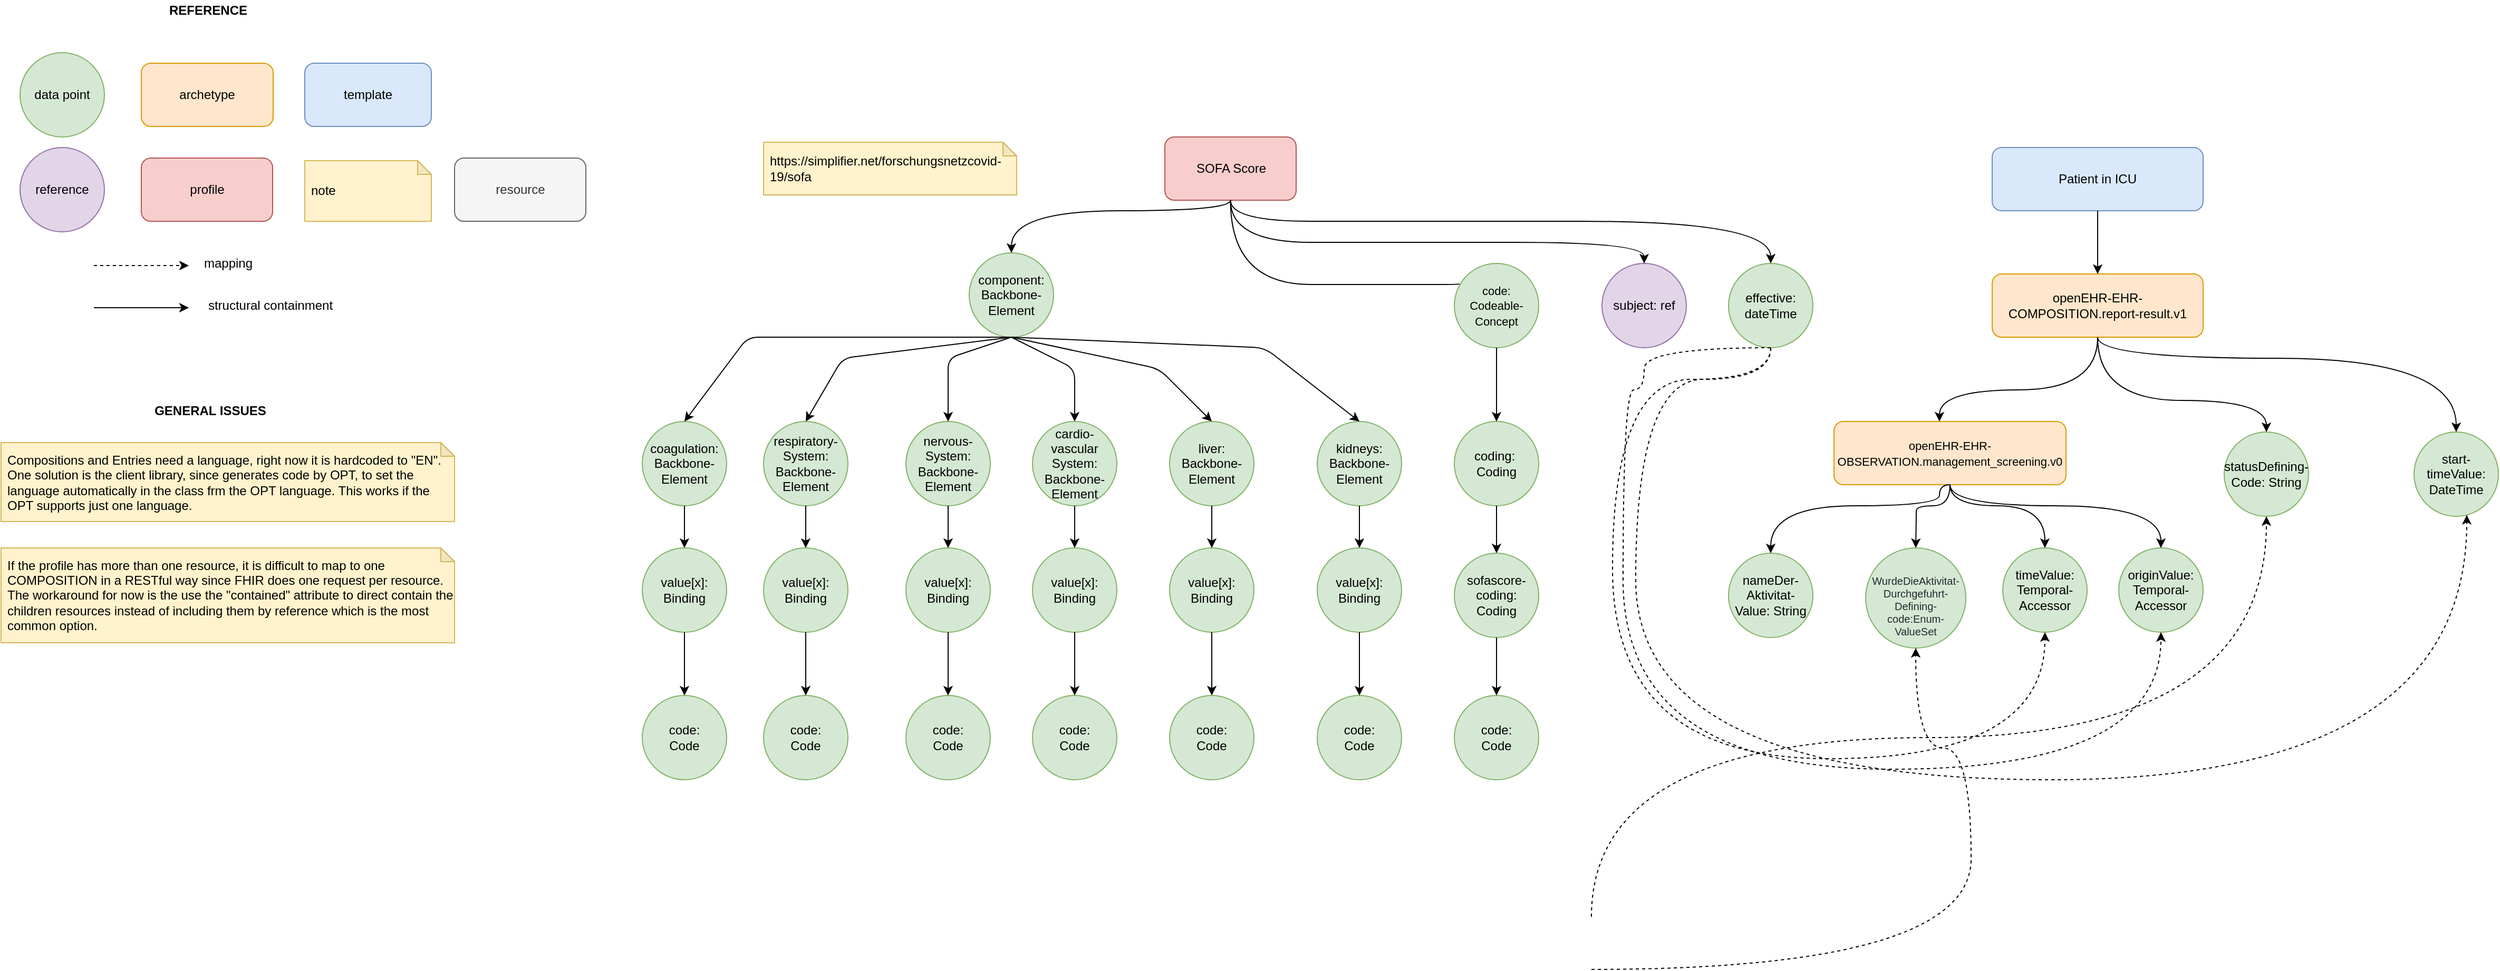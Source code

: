 <mxfile version="13.10.0" type="github">
  <diagram id="TMXSOWhYbLECOYfklIyv" name="Page-1">
    <mxGraphModel dx="5068" dy="1445" grid="1" gridSize="10" guides="1" tooltips="1" connect="1" arrows="1" fold="1" page="1" pageScale="1" pageWidth="850" pageHeight="1100" math="0" shadow="0">
      <root>
        <mxCell id="0" />
        <mxCell id="1" parent="0" />
        <mxCell id="WNOsDTk-nys0i8xbJVlw-129" style="edgeStyle=orthogonalEdgeStyle;curved=1;orthogonalLoop=1;jettySize=auto;html=1;exitX=0.5;exitY=1;exitDx=0;exitDy=0;strokeColor=#000000;dashed=1;" parent="1" edge="1">
          <mxGeometry relative="1" as="geometry">
            <mxPoint x="-1820" y="372" as="targetPoint" />
            <mxPoint x="-1910" y="372" as="sourcePoint" />
          </mxGeometry>
        </mxCell>
        <mxCell id="WNOsDTk-nys0i8xbJVlw-130" value="mapping" style="text;html=1;align=center;verticalAlign=middle;resizable=0;points=[];autosize=1;" parent="1" vertex="1">
          <mxGeometry x="-1818" y="360" width="70" height="20" as="geometry" />
        </mxCell>
        <mxCell id="WNOsDTk-nys0i8xbJVlw-131" style="edgeStyle=orthogonalEdgeStyle;curved=1;orthogonalLoop=1;jettySize=auto;html=1;exitX=0.5;exitY=1;exitDx=0;exitDy=0;strokeColor=#000000;" parent="1" edge="1">
          <mxGeometry relative="1" as="geometry">
            <mxPoint x="-1820.0" y="412" as="targetPoint" />
            <mxPoint x="-1910.0" y="412" as="sourcePoint" />
          </mxGeometry>
        </mxCell>
        <mxCell id="WNOsDTk-nys0i8xbJVlw-132" value="structural containment" style="text;html=1;align=center;verticalAlign=middle;resizable=0;points=[];autosize=1;" parent="1" vertex="1">
          <mxGeometry x="-1823" y="400" width="160" height="20" as="geometry" />
        </mxCell>
        <mxCell id="WNOsDTk-nys0i8xbJVlw-160" value="&lt;b&gt;GENERAL ISSUES&lt;/b&gt;" style="text;html=1;align=center;verticalAlign=middle;resizable=0;points=[];autosize=1;" parent="1" vertex="1">
          <mxGeometry x="-1870" y="500" width="140" height="20" as="geometry" />
        </mxCell>
        <mxCell id="WNOsDTk-nys0i8xbJVlw-161" value="Compositions and Entries need a language, right now it is hardcoded to &quot;EN&quot;. One solution is the client library, since generates code by OPT, to set the language automatically in the class frm the OPT language. This works if the OPT supports just one language." style="shape=note;whiteSpace=wrap;html=1;backgroundOutline=1;darkOpacity=0.05;fillColor=#fff2cc;strokeColor=#d6b656;size=13;align=left;spacingLeft=4;" parent="1" vertex="1">
          <mxGeometry x="-1998" y="540" width="430" height="75" as="geometry" />
        </mxCell>
        <mxCell id="WNOsDTk-nys0i8xbJVlw-162" value="If the profile has more than one resource, it is difficult to map to one COMPOSITION in a RESTful way since FHIR does one request per resource. The workaround for now is the use the &quot;contained&quot; attribute to direct contain the children resources instead of including them by reference which is the most common option." style="shape=note;whiteSpace=wrap;html=1;backgroundOutline=1;darkOpacity=0.05;fillColor=#fff2cc;strokeColor=#d6b656;size=13;align=left;spacingLeft=4;" parent="1" vertex="1">
          <mxGeometry x="-1998" y="640" width="430" height="90" as="geometry" />
        </mxCell>
        <mxCell id="WNOsDTk-nys0i8xbJVlw-35" value="data point" style="ellipse;whiteSpace=wrap;html=1;aspect=fixed;fillColor=#d5e8d4;strokeColor=#82b366;" parent="1" vertex="1">
          <mxGeometry x="-1980" y="170" width="80" height="80" as="geometry" />
        </mxCell>
        <mxCell id="WNOsDTk-nys0i8xbJVlw-36" value="archetype" style="rounded=1;whiteSpace=wrap;html=1;fillColor=#ffe6cc;strokeColor=#d79b00;" parent="1" vertex="1">
          <mxGeometry x="-1865" y="180" width="125" height="60" as="geometry" />
        </mxCell>
        <mxCell id="WNOsDTk-nys0i8xbJVlw-37" value="template" style="rounded=1;whiteSpace=wrap;html=1;fillColor=#dae8fc;strokeColor=#6c8ebf;" parent="1" vertex="1">
          <mxGeometry x="-1710" y="180" width="120" height="60" as="geometry" />
        </mxCell>
        <mxCell id="WNOsDTk-nys0i8xbJVlw-38" value="profile" style="rounded=1;whiteSpace=wrap;html=1;fillColor=#f8cecc;strokeColor=#b85450;" parent="1" vertex="1">
          <mxGeometry x="-1865" y="270" width="124.5" height="60" as="geometry" />
        </mxCell>
        <mxCell id="WNOsDTk-nys0i8xbJVlw-39" value="note" style="shape=note;whiteSpace=wrap;html=1;backgroundOutline=1;darkOpacity=0.05;fillColor=#fff2cc;strokeColor=#d6b656;size=13;align=left;spacingLeft=4;" parent="1" vertex="1">
          <mxGeometry x="-1710" y="272.5" width="120" height="57.5" as="geometry" />
        </mxCell>
        <mxCell id="2" value="REFERENCE" style="text;html=1;align=center;verticalAlign=middle;resizable=0;points=[];autosize=1;fontStyle=1" parent="1" vertex="1">
          <mxGeometry x="-1852.5" y="120" width="100" height="20" as="geometry" />
        </mxCell>
        <mxCell id="WNOsDTk-nys0i8xbJVlw-103" value="reference" style="ellipse;whiteSpace=wrap;html=1;aspect=fixed;fillColor=#e1d5e7;strokeColor=#9673a6;" parent="1" vertex="1">
          <mxGeometry x="-1980" y="260" width="80" height="80" as="geometry" />
        </mxCell>
        <mxCell id="48C0j_drKvZkJ34L1-IZ-98" value="resource" style="rounded=1;whiteSpace=wrap;html=1;fillColor=#f5f5f5;strokeColor=#666666;fontColor=#333333;" parent="1" vertex="1">
          <mxGeometry x="-1568" y="270" width="124.5" height="60" as="geometry" />
        </mxCell>
        <mxCell id="BWCG1YFNvTNrp1tG9PvR-2" value="SOFA Score" style="rounded=1;whiteSpace=wrap;html=1;fillColor=#f8cecc;strokeColor=#b85450;" parent="1" vertex="1">
          <mxGeometry x="-894.5" y="250" width="124.5" height="60" as="geometry" />
        </mxCell>
        <UserObject label="https://simplifier.net/forschungsnetzcovid-19/sofa" link="https://simplifier.net/forschungsnetzcovid-19/bloodpressure" id="BWCG1YFNvTNrp1tG9PvR-3">
          <mxCell style="shape=note;whiteSpace=wrap;html=1;backgroundOutline=1;darkOpacity=0.05;fillColor=#fff2cc;strokeColor=#d6b656;size=13;align=left;spacingLeft=4;" parent="1" vertex="1">
            <mxGeometry x="-1275" y="255" width="240" height="50" as="geometry" />
          </mxCell>
        </UserObject>
        <mxCell id="BWCG1YFNvTNrp1tG9PvR-5" value="component:&lt;br&gt;Backbone-&lt;br&gt;Element" style="ellipse;whiteSpace=wrap;html=1;aspect=fixed;fillColor=#d5e8d4;strokeColor=#82b366;" parent="1" vertex="1">
          <mxGeometry x="-1080" y="360" width="80" height="80" as="geometry" />
        </mxCell>
        <mxCell id="h2Y0RTakNAgf0IYQmvkw-2" value="coding:&amp;nbsp;&lt;br&gt;Coding" style="ellipse;whiteSpace=wrap;html=1;aspect=fixed;fillColor=#d5e8d4;strokeColor=#82b366;" parent="1" vertex="1">
          <mxGeometry x="-620" y="520" width="80" height="80" as="geometry" />
        </mxCell>
        <mxCell id="h2Y0RTakNAgf0IYQmvkw-8" style="edgeStyle=orthogonalEdgeStyle;curved=1;orthogonalLoop=1;jettySize=auto;html=1;exitX=0.5;exitY=1;exitDx=0;exitDy=0;strokeColor=#000000;entryX=0.5;entryY=0;entryDx=0;entryDy=0;entryPerimeter=0;" parent="1" source="BWCG1YFNvTNrp1tG9PvR-2" target="IjaonLrTJWPJzYlzKZe0-2" edge="1">
          <mxGeometry relative="1" as="geometry">
            <mxPoint x="-800" y="560" as="targetPoint" />
            <mxPoint x="-910" y="480" as="sourcePoint" />
            <Array as="points">
              <mxPoint x="-680" y="390" />
              <mxPoint x="-740" y="390" />
            </Array>
          </mxGeometry>
        </mxCell>
        <mxCell id="h2Y0RTakNAgf0IYQmvkw-9" value="subject: ref" style="ellipse;whiteSpace=wrap;html=1;aspect=fixed;fillColor=#e1d5e7;strokeColor=#9673a6;" parent="1" vertex="1">
          <mxGeometry x="-480" y="370" width="80" height="80" as="geometry" />
        </mxCell>
        <mxCell id="h2Y0RTakNAgf0IYQmvkw-10" style="edgeStyle=orthogonalEdgeStyle;curved=1;orthogonalLoop=1;jettySize=auto;html=1;strokeColor=#000000;entryX=0.5;entryY=0;entryDx=0;entryDy=0;exitX=0.5;exitY=1;exitDx=0;exitDy=0;" parent="1" source="BWCG1YFNvTNrp1tG9PvR-2" target="h2Y0RTakNAgf0IYQmvkw-9" edge="1">
          <mxGeometry relative="1" as="geometry">
            <mxPoint x="-760" y="580" as="targetPoint" />
            <mxPoint x="-910" y="490" as="sourcePoint" />
            <Array as="points">
              <mxPoint x="-680" y="350" />
              <mxPoint x="-580" y="350" />
            </Array>
          </mxGeometry>
        </mxCell>
        <mxCell id="h2Y0RTakNAgf0IYQmvkw-11" style="edgeStyle=orthogonalEdgeStyle;curved=1;orthogonalLoop=1;jettySize=auto;html=1;strokeColor=#000000;entryX=0.5;entryY=0;entryDx=0;entryDy=0;exitX=0.5;exitY=1;exitDx=0;exitDy=0;" parent="1" target="BWCG1YFNvTNrp1tG9PvR-5" edge="1" source="BWCG1YFNvTNrp1tG9PvR-2">
          <mxGeometry relative="1" as="geometry">
            <mxPoint x="-890" y="400" as="targetPoint" />
            <mxPoint x="-850" y="330" as="sourcePoint" />
            <Array as="points">
              <mxPoint x="-832" y="320" />
              <mxPoint x="-1040" y="320" />
            </Array>
          </mxGeometry>
        </mxCell>
        <mxCell id="h2Y0RTakNAgf0IYQmvkw-13" value="effective: dateTime" style="ellipse;whiteSpace=wrap;html=1;aspect=fixed;fillColor=#d5e8d4;strokeColor=#82b366;" parent="1" vertex="1">
          <mxGeometry x="-360" y="370" width="80" height="80" as="geometry" />
        </mxCell>
        <mxCell id="h2Y0RTakNAgf0IYQmvkw-14" style="edgeStyle=orthogonalEdgeStyle;curved=1;orthogonalLoop=1;jettySize=auto;html=1;strokeColor=#000000;entryX=0.5;entryY=0;entryDx=0;entryDy=0;exitX=0.5;exitY=1;exitDx=0;exitDy=0;" parent="1" source="BWCG1YFNvTNrp1tG9PvR-2" target="h2Y0RTakNAgf0IYQmvkw-13" edge="1">
          <mxGeometry relative="1" as="geometry">
            <mxPoint x="-570" y="410" as="targetPoint" />
            <mxPoint x="-670" y="330" as="sourcePoint" />
            <Array as="points">
              <mxPoint x="-680" y="330" />
              <mxPoint x="-440" y="330" />
            </Array>
          </mxGeometry>
        </mxCell>
        <mxCell id="h2Y0RTakNAgf0IYQmvkw-15" value="Patient in ICU" style="rounded=1;whiteSpace=wrap;html=1;fillColor=#dae8fc;strokeColor=#6c8ebf;" parent="1" vertex="1">
          <mxGeometry x="-110" y="260" width="200" height="60" as="geometry" />
        </mxCell>
        <mxCell id="h2Y0RTakNAgf0IYQmvkw-16" value="&lt;div class=&quot;cm-node-details-value cm-node-details-arch-id&quot;&gt;openEHR-EHR-COMPOSITION.report-result.v1&lt;/div&gt;" style="rounded=1;whiteSpace=wrap;html=1;fillColor=#ffe6cc;strokeColor=#d79b00;" parent="1" vertex="1">
          <mxGeometry x="-110" y="380" width="200" height="60" as="geometry" />
        </mxCell>
        <mxCell id="h2Y0RTakNAgf0IYQmvkw-17" value="&lt;div class=&quot;cm-node-details-value cm-node-details-arch-id&quot;&gt;&lt;span style=&quot;font-family: &amp;#34;tahoma&amp;#34; , &amp;#34;arial&amp;#34; , &amp;#34;helvetica&amp;#34; , sans-serif ; font-size: 11px&quot;&gt;openEHR-EHR-OBSERVATION.management_screening.v0&lt;/span&gt;&lt;br&gt;&lt;/div&gt;" style="rounded=1;whiteSpace=wrap;html=1;fillColor=#ffe6cc;strokeColor=#d79b00;" parent="1" vertex="1">
          <mxGeometry x="-260" y="520" width="220" height="60" as="geometry" />
        </mxCell>
        <mxCell id="h2Y0RTakNAgf0IYQmvkw-18" value="statusDefining-&lt;br&gt;Code: String" style="ellipse;whiteSpace=wrap;html=1;aspect=fixed;fillColor=#d5e8d4;strokeColor=#82b366;" parent="1" vertex="1">
          <mxGeometry x="110" y="530" width="80" height="80" as="geometry" />
        </mxCell>
        <mxCell id="h2Y0RTakNAgf0IYQmvkw-20" value="nameDer-&lt;br&gt;Aktivitat-&lt;br&gt;Value: String" style="ellipse;whiteSpace=wrap;html=1;aspect=fixed;fillColor=#d5e8d4;strokeColor=#82b366;" parent="1" vertex="1">
          <mxGeometry x="-360" y="645" width="80" height="80" as="geometry" />
        </mxCell>
        <mxCell id="h2Y0RTakNAgf0IYQmvkw-21" value="&lt;p style=&quot;font-size: 10.0px&quot;&gt;&lt;span style=&quot;color: rgb(36 , 41 , 46) ; font-size: 10.0px&quot;&gt;&lt;font style=&quot;font-size: 10.0px&quot;&gt;&lt;br&gt;&lt;/font&gt;&lt;/span&gt;&lt;/p&gt;&lt;p style=&quot;font-size: 10.0px&quot;&gt;&lt;span style=&quot;color: rgb(36 , 41 , 46) ; font-size: 10.0px&quot;&gt;&lt;font style=&quot;font-size: 10.0px&quot;&gt;&lt;br&gt;&lt;/font&gt;&lt;/span&gt;&lt;/p&gt;&lt;p style=&quot;font-size: 10.0px&quot;&gt;&lt;span style=&quot;color: rgb(36 , 41 , 46) ; font-size: 10.0px&quot;&gt;&lt;font style=&quot;font-size: 10.0px&quot;&gt;Wurde&lt;/font&gt;&lt;/span&gt;&lt;span style=&quot;font-size: 10.0px ; color: rgb(36 , 41 , 46)&quot;&gt;Die&lt;/span&gt;&lt;span style=&quot;font-size: 10.0px ; color: rgb(36 , 41 , 46)&quot;&gt;Aktivitat-Durchgefuhrt-Defining-code:&lt;/span&gt;&lt;span style=&quot;font-size: 10.0px ; color: rgb(36 , 41 , 46)&quot;&gt;Enum-ValueSet&lt;/span&gt;&lt;/p&gt;&lt;p&gt;&lt;span style=&quot;color: rgb(36 , 41 , 46)&quot;&gt;&lt;font style=&quot;font-size: 10.0px&quot;&gt;&lt;br&gt;&lt;/font&gt;&lt;/span&gt;&lt;/p&gt;" style="ellipse;whiteSpace=wrap;html=1;aspect=fixed;fillColor=#d5e8d4;strokeColor=#82b366;" parent="1" vertex="1">
          <mxGeometry x="-230" y="640" width="95" height="95" as="geometry" />
        </mxCell>
        <mxCell id="h2Y0RTakNAgf0IYQmvkw-26" value="start- timeValue: DateTime" style="ellipse;whiteSpace=wrap;html=1;aspect=fixed;fillColor=#d5e8d4;strokeColor=#82b366;" parent="1" vertex="1">
          <mxGeometry x="290" y="530" width="80" height="80" as="geometry" />
        </mxCell>
        <mxCell id="h2Y0RTakNAgf0IYQmvkw-27" style="edgeStyle=orthogonalEdgeStyle;curved=1;orthogonalLoop=1;jettySize=auto;html=1;exitX=0.5;exitY=1;exitDx=0;exitDy=0;strokeColor=#000000;entryX=0.5;entryY=0;entryDx=0;entryDy=0;" parent="1" source="h2Y0RTakNAgf0IYQmvkw-17" target="h2Y0RTakNAgf0IYQmvkw-20" edge="1">
          <mxGeometry relative="1" as="geometry">
            <mxPoint x="-310" y="660" as="targetPoint" />
            <mxPoint x="-210" y="580" as="sourcePoint" />
            <Array as="points">
              <mxPoint x="-160" y="580" />
              <mxPoint x="-160" y="600" />
              <mxPoint x="-320" y="600" />
            </Array>
          </mxGeometry>
        </mxCell>
        <mxCell id="h2Y0RTakNAgf0IYQmvkw-28" style="edgeStyle=orthogonalEdgeStyle;curved=1;orthogonalLoop=1;jettySize=auto;html=1;exitX=0.5;exitY=1;exitDx=0;exitDy=0;strokeColor=#000000;entryX=0.5;entryY=0;entryDx=0;entryDy=0;" parent="1" source="h2Y0RTakNAgf0IYQmvkw-17" target="h2Y0RTakNAgf0IYQmvkw-21" edge="1">
          <mxGeometry relative="1" as="geometry">
            <mxPoint x="-310" y="655" as="targetPoint" />
            <mxPoint x="-150" y="590" as="sourcePoint" />
            <Array as="points">
              <mxPoint x="-150" y="600" />
              <mxPoint x="-182" y="600" />
              <mxPoint x="-182" y="610" />
            </Array>
          </mxGeometry>
        </mxCell>
        <mxCell id="h2Y0RTakNAgf0IYQmvkw-33" style="edgeStyle=orthogonalEdgeStyle;curved=1;orthogonalLoop=1;jettySize=auto;html=1;exitX=0.5;exitY=1;exitDx=0;exitDy=0;strokeColor=#000000;" parent="1" source="h2Y0RTakNAgf0IYQmvkw-16" edge="1">
          <mxGeometry relative="1" as="geometry">
            <mxPoint x="-160" y="520" as="targetPoint" />
            <mxPoint x="-150" y="590" as="sourcePoint" />
            <Array as="points">
              <mxPoint x="-10" y="490" />
              <mxPoint x="-160" y="490" />
            </Array>
          </mxGeometry>
        </mxCell>
        <mxCell id="h2Y0RTakNAgf0IYQmvkw-34" style="edgeStyle=orthogonalEdgeStyle;curved=1;orthogonalLoop=1;jettySize=auto;html=1;exitX=0.5;exitY=1;exitDx=0;exitDy=0;strokeColor=#000000;entryX=0.5;entryY=0;entryDx=0;entryDy=0;" parent="1" source="h2Y0RTakNAgf0IYQmvkw-16" target="h2Y0RTakNAgf0IYQmvkw-18" edge="1">
          <mxGeometry relative="1" as="geometry">
            <mxPoint x="-150" y="530" as="targetPoint" />
            <mxPoint y="450" as="sourcePoint" />
            <Array as="points">
              <mxPoint x="-10" y="500" />
              <mxPoint x="150" y="500" />
            </Array>
          </mxGeometry>
        </mxCell>
        <mxCell id="h2Y0RTakNAgf0IYQmvkw-36" style="edgeStyle=orthogonalEdgeStyle;curved=1;orthogonalLoop=1;jettySize=auto;html=1;exitX=0.5;exitY=1;exitDx=0;exitDy=0;strokeColor=#000000;entryX=0.5;entryY=0;entryDx=0;entryDy=0;" parent="1" source="h2Y0RTakNAgf0IYQmvkw-16" target="h2Y0RTakNAgf0IYQmvkw-26" edge="1">
          <mxGeometry relative="1" as="geometry">
            <mxPoint x="695" y="530" as="targetPoint" />
            <mxPoint y="450" as="sourcePoint" />
            <Array as="points">
              <mxPoint x="-10" y="460" />
              <mxPoint x="330" y="460" />
            </Array>
          </mxGeometry>
        </mxCell>
        <mxCell id="h2Y0RTakNAgf0IYQmvkw-38" value="" style="endArrow=classic;html=1;exitX=0.5;exitY=1;exitDx=0;exitDy=0;entryX=0.5;entryY=0;entryDx=0;entryDy=0;" parent="1" source="h2Y0RTakNAgf0IYQmvkw-15" target="h2Y0RTakNAgf0IYQmvkw-16" edge="1">
          <mxGeometry width="50" height="50" relative="1" as="geometry">
            <mxPoint x="90" y="600" as="sourcePoint" />
            <mxPoint x="140" y="550" as="targetPoint" />
            <Array as="points" />
          </mxGeometry>
        </mxCell>
        <mxCell id="h2Y0RTakNAgf0IYQmvkw-43" style="edgeStyle=orthogonalEdgeStyle;curved=1;orthogonalLoop=1;jettySize=auto;html=1;dashed=1;entryX=0.5;entryY=1;entryDx=0;entryDy=0;" parent="1" target="h2Y0RTakNAgf0IYQmvkw-18" edge="1">
          <mxGeometry relative="1" as="geometry">
            <mxPoint x="-180" y="730" as="targetPoint" />
            <mxPoint x="-490" y="990" as="sourcePoint" />
            <Array as="points">
              <mxPoint x="-490" y="820" />
              <mxPoint x="150" y="820" />
            </Array>
          </mxGeometry>
        </mxCell>
        <mxCell id="h2Y0RTakNAgf0IYQmvkw-44" style="edgeStyle=orthogonalEdgeStyle;curved=1;orthogonalLoop=1;jettySize=auto;html=1;dashed=1;entryX=0.5;entryY=1;entryDx=0;entryDy=0;" parent="1" target="h2Y0RTakNAgf0IYQmvkw-21" edge="1">
          <mxGeometry relative="1" as="geometry">
            <mxPoint x="450" y="720" as="targetPoint" />
            <mxPoint x="-490" y="1040" as="sourcePoint" />
            <Array as="points">
              <mxPoint x="-130" y="1040" />
              <mxPoint x="-130" y="830" />
              <mxPoint x="-182" y="830" />
            </Array>
          </mxGeometry>
        </mxCell>
        <mxCell id="h2Y0RTakNAgf0IYQmvkw-45" style="edgeStyle=orthogonalEdgeStyle;curved=1;orthogonalLoop=1;jettySize=auto;html=1;exitX=0.5;exitY=1;exitDx=0;exitDy=0;dashed=1;" parent="1" source="h2Y0RTakNAgf0IYQmvkw-13" target="h2Y0RTakNAgf0IYQmvkw-26" edge="1">
          <mxGeometry relative="1" as="geometry">
            <mxPoint x="460" y="730" as="targetPoint" />
            <mxPoint x="-430" y="490" as="sourcePoint" />
            <Array as="points">
              <mxPoint x="-448" y="480" />
              <mxPoint x="-448" y="860" />
              <mxPoint x="340" y="860" />
            </Array>
          </mxGeometry>
        </mxCell>
        <mxCell id="IjaonLrTJWPJzYlzKZe0-2" value="&lt;font style=&quot;font-size: 11.0px&quot;&gt;code:&lt;br&gt;Codeable-&lt;br&gt;Concept&lt;/font&gt;" style="ellipse;whiteSpace=wrap;html=1;aspect=fixed;fillColor=#d5e8d4;strokeColor=#82b366;" parent="1" vertex="1">
          <mxGeometry x="-620" y="370" width="80" height="80" as="geometry" />
        </mxCell>
        <mxCell id="IjaonLrTJWPJzYlzKZe0-4" value="" style="endArrow=classic;html=1;exitX=0.5;exitY=1;exitDx=0;exitDy=0;entryX=0.5;entryY=0;entryDx=0;entryDy=0;" parent="1" source="IjaonLrTJWPJzYlzKZe0-2" target="h2Y0RTakNAgf0IYQmvkw-2" edge="1">
          <mxGeometry width="50" height="50" relative="1" as="geometry">
            <mxPoint x="-620" y="630" as="sourcePoint" />
            <mxPoint x="-570" y="580" as="targetPoint" />
          </mxGeometry>
        </mxCell>
        <mxCell id="GvtldfbDIdU1Wc1KAc5i-2" value="timeValue:&lt;br&gt;Temporal-&lt;br&gt;Accessor" style="ellipse;whiteSpace=wrap;html=1;aspect=fixed;fillColor=#d5e8d4;strokeColor=#82b366;" parent="1" vertex="1">
          <mxGeometry x="-100" y="640" width="80" height="80" as="geometry" />
        </mxCell>
        <mxCell id="GvtldfbDIdU1Wc1KAc5i-3" value="originValue:&lt;br&gt;Temporal-&lt;br&gt;Accessor" style="ellipse;whiteSpace=wrap;html=1;aspect=fixed;fillColor=#d5e8d4;strokeColor=#82b366;" parent="1" vertex="1">
          <mxGeometry x="10" y="640" width="80" height="80" as="geometry" />
        </mxCell>
        <mxCell id="GvtldfbDIdU1Wc1KAc5i-4" style="edgeStyle=orthogonalEdgeStyle;curved=1;orthogonalLoop=1;jettySize=auto;html=1;strokeColor=#000000;entryX=0.5;entryY=0;entryDx=0;entryDy=0;exitX=0.5;exitY=1;exitDx=0;exitDy=0;" parent="1" source="h2Y0RTakNAgf0IYQmvkw-17" target="GvtldfbDIdU1Wc1KAc5i-2" edge="1">
          <mxGeometry relative="1" as="geometry">
            <mxPoint x="300" y="645" as="targetPoint" />
            <mxPoint x="-120" y="640" as="sourcePoint" />
            <Array as="points">
              <mxPoint x="-150" y="600" />
              <mxPoint x="-60" y="600" />
            </Array>
          </mxGeometry>
        </mxCell>
        <mxCell id="GvtldfbDIdU1Wc1KAc5i-5" style="edgeStyle=orthogonalEdgeStyle;curved=1;orthogonalLoop=1;jettySize=auto;html=1;strokeColor=#000000;entryX=0.5;entryY=0;entryDx=0;entryDy=0;exitX=0.5;exitY=1;exitDx=0;exitDy=0;" parent="1" source="h2Y0RTakNAgf0IYQmvkw-17" target="GvtldfbDIdU1Wc1KAc5i-3" edge="1">
          <mxGeometry relative="1" as="geometry">
            <mxPoint x="-50" y="650" as="targetPoint" />
            <mxPoint x="-140" y="590" as="sourcePoint" />
            <Array as="points">
              <mxPoint x="-150" y="600" />
              <mxPoint x="50" y="600" />
            </Array>
          </mxGeometry>
        </mxCell>
        <mxCell id="GvtldfbDIdU1Wc1KAc5i-7" style="edgeStyle=orthogonalEdgeStyle;curved=1;orthogonalLoop=1;jettySize=auto;html=1;exitX=0.5;exitY=1;exitDx=0;exitDy=0;dashed=1;entryX=0.5;entryY=1;entryDx=0;entryDy=0;" parent="1" source="h2Y0RTakNAgf0IYQmvkw-13" target="GvtldfbDIdU1Wc1KAc5i-2" edge="1">
          <mxGeometry relative="1" as="geometry">
            <mxPoint x="-172.5" y="745" as="targetPoint" />
            <mxPoint x="-730" y="655" as="sourcePoint" />
            <Array as="points">
              <mxPoint x="-470" y="480" />
              <mxPoint x="-470" y="840" />
              <mxPoint x="-60" y="840" />
            </Array>
          </mxGeometry>
        </mxCell>
        <mxCell id="GvtldfbDIdU1Wc1KAc5i-8" style="edgeStyle=orthogonalEdgeStyle;curved=1;orthogonalLoop=1;jettySize=auto;html=1;exitX=0.5;exitY=1;exitDx=0;exitDy=0;dashed=1;entryX=0.5;entryY=1;entryDx=0;entryDy=0;" parent="1" source="h2Y0RTakNAgf0IYQmvkw-13" target="GvtldfbDIdU1Wc1KAc5i-3" edge="1">
          <mxGeometry relative="1" as="geometry">
            <mxPoint x="-50" y="730" as="targetPoint" />
            <mxPoint x="-430" y="490" as="sourcePoint" />
            <Array as="points">
              <mxPoint x="-440" y="490" />
              <mxPoint x="-460" y="490" />
              <mxPoint x="-460" y="850" />
              <mxPoint x="50" y="850" />
            </Array>
          </mxGeometry>
        </mxCell>
        <mxCell id="HiJEzuG3LjdG-relU3VR-2" value="respiratory-System:&lt;br&gt;Backbone-&lt;br&gt;Element" style="ellipse;whiteSpace=wrap;html=1;aspect=fixed;fillColor=#d5e8d4;strokeColor=#82b366;" vertex="1" parent="1">
          <mxGeometry x="-1275" y="520" width="80" height="80" as="geometry" />
        </mxCell>
        <mxCell id="HiJEzuG3LjdG-relU3VR-3" value="value[x]:&lt;br&gt;Binding" style="ellipse;whiteSpace=wrap;html=1;aspect=fixed;fillColor=#d5e8d4;strokeColor=#82b366;" vertex="1" parent="1">
          <mxGeometry x="-1275" y="640" width="80" height="80" as="geometry" />
        </mxCell>
        <mxCell id="HiJEzuG3LjdG-relU3VR-4" value="code:&lt;br&gt;Code" style="ellipse;whiteSpace=wrap;html=1;aspect=fixed;fillColor=#d5e8d4;strokeColor=#82b366;" vertex="1" parent="1">
          <mxGeometry x="-1275" y="780" width="80" height="80" as="geometry" />
        </mxCell>
        <mxCell id="HiJEzuG3LjdG-relU3VR-5" value="nervous-System:&lt;br&gt;Backbone-&lt;br&gt;Element" style="ellipse;whiteSpace=wrap;html=1;aspect=fixed;fillColor=#d5e8d4;strokeColor=#82b366;" vertex="1" parent="1">
          <mxGeometry x="-1140" y="520" width="80" height="80" as="geometry" />
        </mxCell>
        <mxCell id="HiJEzuG3LjdG-relU3VR-6" value="value[x]:&lt;br&gt;Binding" style="ellipse;whiteSpace=wrap;html=1;aspect=fixed;fillColor=#d5e8d4;strokeColor=#82b366;" vertex="1" parent="1">
          <mxGeometry x="-1140" y="640" width="80" height="80" as="geometry" />
        </mxCell>
        <mxCell id="HiJEzuG3LjdG-relU3VR-7" value="code:&lt;br&gt;Code" style="ellipse;whiteSpace=wrap;html=1;aspect=fixed;fillColor=#d5e8d4;strokeColor=#82b366;" vertex="1" parent="1">
          <mxGeometry x="-1140" y="780" width="80" height="80" as="geometry" />
        </mxCell>
        <mxCell id="HiJEzuG3LjdG-relU3VR-8" value="cardio-&lt;br&gt;vascular&lt;br&gt;System:&lt;br&gt;Backbone-&lt;br&gt;Element" style="ellipse;whiteSpace=wrap;html=1;aspect=fixed;fillColor=#d5e8d4;strokeColor=#82b366;" vertex="1" parent="1">
          <mxGeometry x="-1020" y="520" width="80" height="80" as="geometry" />
        </mxCell>
        <mxCell id="HiJEzuG3LjdG-relU3VR-9" value="value[x]:&lt;br&gt;Binding" style="ellipse;whiteSpace=wrap;html=1;aspect=fixed;fillColor=#d5e8d4;strokeColor=#82b366;" vertex="1" parent="1">
          <mxGeometry x="-1020" y="640" width="80" height="80" as="geometry" />
        </mxCell>
        <mxCell id="HiJEzuG3LjdG-relU3VR-10" value="code:&lt;br&gt;Code" style="ellipse;whiteSpace=wrap;html=1;aspect=fixed;fillColor=#d5e8d4;strokeColor=#82b366;" vertex="1" parent="1">
          <mxGeometry x="-1020" y="780" width="80" height="80" as="geometry" />
        </mxCell>
        <mxCell id="HiJEzuG3LjdG-relU3VR-11" value="liver:&lt;br&gt;Backbone-&lt;br&gt;Element" style="ellipse;whiteSpace=wrap;html=1;aspect=fixed;fillColor=#d5e8d4;strokeColor=#82b366;" vertex="1" parent="1">
          <mxGeometry x="-890" y="520" width="80" height="80" as="geometry" />
        </mxCell>
        <mxCell id="HiJEzuG3LjdG-relU3VR-12" value="value[x]:&lt;br&gt;Binding" style="ellipse;whiteSpace=wrap;html=1;aspect=fixed;fillColor=#d5e8d4;strokeColor=#82b366;" vertex="1" parent="1">
          <mxGeometry x="-890" y="640" width="80" height="80" as="geometry" />
        </mxCell>
        <mxCell id="HiJEzuG3LjdG-relU3VR-13" value="code:&lt;br&gt;Code" style="ellipse;whiteSpace=wrap;html=1;aspect=fixed;fillColor=#d5e8d4;strokeColor=#82b366;" vertex="1" parent="1">
          <mxGeometry x="-890" y="780" width="80" height="80" as="geometry" />
        </mxCell>
        <mxCell id="HiJEzuG3LjdG-relU3VR-14" value="kidneys:&lt;br&gt;Backbone-&lt;br&gt;Element" style="ellipse;whiteSpace=wrap;html=1;aspect=fixed;fillColor=#d5e8d4;strokeColor=#82b366;" vertex="1" parent="1">
          <mxGeometry x="-750" y="520" width="80" height="80" as="geometry" />
        </mxCell>
        <mxCell id="HiJEzuG3LjdG-relU3VR-15" value="value[x]:&lt;br&gt;Binding" style="ellipse;whiteSpace=wrap;html=1;aspect=fixed;fillColor=#d5e8d4;strokeColor=#82b366;" vertex="1" parent="1">
          <mxGeometry x="-750" y="640" width="80" height="80" as="geometry" />
        </mxCell>
        <mxCell id="HiJEzuG3LjdG-relU3VR-16" value="code:&lt;br&gt;Code" style="ellipse;whiteSpace=wrap;html=1;aspect=fixed;fillColor=#d5e8d4;strokeColor=#82b366;" vertex="1" parent="1">
          <mxGeometry x="-750" y="780" width="80" height="80" as="geometry" />
        </mxCell>
        <mxCell id="HiJEzuG3LjdG-relU3VR-17" value="coagulation:&lt;br&gt;Backbone-&lt;br&gt;Element" style="ellipse;whiteSpace=wrap;html=1;aspect=fixed;fillColor=#d5e8d4;strokeColor=#82b366;" vertex="1" parent="1">
          <mxGeometry x="-1390" y="520" width="80" height="80" as="geometry" />
        </mxCell>
        <mxCell id="HiJEzuG3LjdG-relU3VR-19" value="value[x]:&lt;br&gt;Binding" style="ellipse;whiteSpace=wrap;html=1;aspect=fixed;fillColor=#d5e8d4;strokeColor=#82b366;" vertex="1" parent="1">
          <mxGeometry x="-1390" y="640" width="80" height="80" as="geometry" />
        </mxCell>
        <mxCell id="HiJEzuG3LjdG-relU3VR-20" value="code:&lt;br&gt;Code" style="ellipse;whiteSpace=wrap;html=1;aspect=fixed;fillColor=#d5e8d4;strokeColor=#82b366;" vertex="1" parent="1">
          <mxGeometry x="-1390" y="780" width="80" height="80" as="geometry" />
        </mxCell>
        <mxCell id="HiJEzuG3LjdG-relU3VR-21" value="sofascore-&lt;br&gt;coding:&lt;br&gt;Coding" style="ellipse;whiteSpace=wrap;html=1;aspect=fixed;fillColor=#d5e8d4;strokeColor=#82b366;" vertex="1" parent="1">
          <mxGeometry x="-620" y="645" width="80" height="80" as="geometry" />
        </mxCell>
        <mxCell id="HiJEzuG3LjdG-relU3VR-22" value="code:&lt;br&gt;Code" style="ellipse;whiteSpace=wrap;html=1;aspect=fixed;fillColor=#d5e8d4;strokeColor=#82b366;" vertex="1" parent="1">
          <mxGeometry x="-620" y="780" width="80" height="80" as="geometry" />
        </mxCell>
        <mxCell id="HiJEzuG3LjdG-relU3VR-23" value="" style="endArrow=classic;html=1;exitX=0.5;exitY=1;exitDx=0;exitDy=0;entryX=0.5;entryY=0;entryDx=0;entryDy=0;" edge="1" parent="1" source="h2Y0RTakNAgf0IYQmvkw-2" target="HiJEzuG3LjdG-relU3VR-21">
          <mxGeometry width="50" height="50" relative="1" as="geometry">
            <mxPoint x="-520" y="600" as="sourcePoint" />
            <mxPoint x="-520" y="670" as="targetPoint" />
          </mxGeometry>
        </mxCell>
        <mxCell id="HiJEzuG3LjdG-relU3VR-24" value="" style="endArrow=classic;html=1;entryX=0.5;entryY=0;entryDx=0;entryDy=0;exitX=0.5;exitY=1;exitDx=0;exitDy=0;" edge="1" parent="1" source="HiJEzuG3LjdG-relU3VR-21" target="HiJEzuG3LjdG-relU3VR-22">
          <mxGeometry width="50" height="50" relative="1" as="geometry">
            <mxPoint x="-570" y="610" as="sourcePoint" />
            <mxPoint x="-570" y="655" as="targetPoint" />
            <Array as="points" />
          </mxGeometry>
        </mxCell>
        <mxCell id="HiJEzuG3LjdG-relU3VR-26" value="" style="endArrow=classic;html=1;exitX=0.5;exitY=1;exitDx=0;exitDy=0;entryX=0.5;entryY=0;entryDx=0;entryDy=0;" edge="1" parent="1" source="HiJEzuG3LjdG-relU3VR-14" target="HiJEzuG3LjdG-relU3VR-15">
          <mxGeometry width="50" height="50" relative="1" as="geometry">
            <mxPoint x="-710" y="610" as="sourcePoint" />
            <mxPoint x="-710" y="630" as="targetPoint" />
          </mxGeometry>
        </mxCell>
        <mxCell id="HiJEzuG3LjdG-relU3VR-28" value="" style="endArrow=classic;html=1;exitX=0.5;exitY=1;exitDx=0;exitDy=0;entryX=0.5;entryY=0;entryDx=0;entryDy=0;" edge="1" parent="1" source="HiJEzuG3LjdG-relU3VR-11" target="HiJEzuG3LjdG-relU3VR-12">
          <mxGeometry width="50" height="50" relative="1" as="geometry">
            <mxPoint x="-700" y="610" as="sourcePoint" />
            <mxPoint x="-700" y="650" as="targetPoint" />
            <Array as="points" />
          </mxGeometry>
        </mxCell>
        <mxCell id="HiJEzuG3LjdG-relU3VR-29" value="" style="endArrow=classic;html=1;exitX=0.5;exitY=1;exitDx=0;exitDy=0;entryX=0.5;entryY=0;entryDx=0;entryDy=0;" edge="1" parent="1" source="HiJEzuG3LjdG-relU3VR-8" target="HiJEzuG3LjdG-relU3VR-9">
          <mxGeometry width="50" height="50" relative="1" as="geometry">
            <mxPoint x="-690" y="620" as="sourcePoint" />
            <mxPoint x="-690" y="660" as="targetPoint" />
          </mxGeometry>
        </mxCell>
        <mxCell id="HiJEzuG3LjdG-relU3VR-30" value="" style="endArrow=classic;html=1;exitX=0.5;exitY=1;exitDx=0;exitDy=0;entryX=0.5;entryY=0;entryDx=0;entryDy=0;" edge="1" parent="1" source="HiJEzuG3LjdG-relU3VR-5" target="HiJEzuG3LjdG-relU3VR-6">
          <mxGeometry width="50" height="50" relative="1" as="geometry">
            <mxPoint x="-970" y="610" as="sourcePoint" />
            <mxPoint x="-970" y="650" as="targetPoint" />
          </mxGeometry>
        </mxCell>
        <mxCell id="HiJEzuG3LjdG-relU3VR-31" value="" style="endArrow=classic;html=1;exitX=0.5;exitY=1;exitDx=0;exitDy=0;entryX=0.5;entryY=0;entryDx=0;entryDy=0;" edge="1" parent="1" source="HiJEzuG3LjdG-relU3VR-2" target="HiJEzuG3LjdG-relU3VR-3">
          <mxGeometry width="50" height="50" relative="1" as="geometry">
            <mxPoint x="-960" y="620" as="sourcePoint" />
            <mxPoint x="-960" y="660" as="targetPoint" />
          </mxGeometry>
        </mxCell>
        <mxCell id="HiJEzuG3LjdG-relU3VR-32" value="" style="endArrow=classic;html=1;exitX=0.5;exitY=1;exitDx=0;exitDy=0;" edge="1" parent="1" source="HiJEzuG3LjdG-relU3VR-17" target="HiJEzuG3LjdG-relU3VR-19">
          <mxGeometry width="50" height="50" relative="1" as="geometry">
            <mxPoint x="-1225" y="610" as="sourcePoint" />
            <mxPoint x="-1225" y="650" as="targetPoint" />
          </mxGeometry>
        </mxCell>
        <mxCell id="HiJEzuG3LjdG-relU3VR-33" value="" style="endArrow=classic;html=1;exitX=0.5;exitY=1;exitDx=0;exitDy=0;entryX=0.5;entryY=0;entryDx=0;entryDy=0;" edge="1" parent="1" source="HiJEzuG3LjdG-relU3VR-19" target="HiJEzuG3LjdG-relU3VR-20">
          <mxGeometry width="50" height="50" relative="1" as="geometry">
            <mxPoint x="-1340" y="610" as="sourcePoint" />
            <mxPoint x="-1340" y="650" as="targetPoint" />
          </mxGeometry>
        </mxCell>
        <mxCell id="HiJEzuG3LjdG-relU3VR-35" value="" style="endArrow=classic;html=1;exitX=0.5;exitY=1;exitDx=0;exitDy=0;entryX=0.5;entryY=0;entryDx=0;entryDy=0;" edge="1" parent="1" source="HiJEzuG3LjdG-relU3VR-3" target="HiJEzuG3LjdG-relU3VR-4">
          <mxGeometry width="50" height="50" relative="1" as="geometry">
            <mxPoint x="-1340" y="730" as="sourcePoint" />
            <mxPoint x="-1340" y="790" as="targetPoint" />
          </mxGeometry>
        </mxCell>
        <mxCell id="HiJEzuG3LjdG-relU3VR-36" value="" style="endArrow=classic;html=1;exitX=0.5;exitY=1;exitDx=0;exitDy=0;entryX=0.5;entryY=0;entryDx=0;entryDy=0;" edge="1" parent="1" source="HiJEzuG3LjdG-relU3VR-6" target="HiJEzuG3LjdG-relU3VR-7">
          <mxGeometry width="50" height="50" relative="1" as="geometry">
            <mxPoint x="-1225" y="730" as="sourcePoint" />
            <mxPoint x="-1225" y="790" as="targetPoint" />
          </mxGeometry>
        </mxCell>
        <mxCell id="HiJEzuG3LjdG-relU3VR-37" value="" style="endArrow=classic;html=1;exitX=0.5;exitY=1;exitDx=0;exitDy=0;" edge="1" parent="1" source="HiJEzuG3LjdG-relU3VR-9" target="HiJEzuG3LjdG-relU3VR-10">
          <mxGeometry width="50" height="50" relative="1" as="geometry">
            <mxPoint x="-1090" y="730" as="sourcePoint" />
            <mxPoint x="-1090" y="790" as="targetPoint" />
          </mxGeometry>
        </mxCell>
        <mxCell id="HiJEzuG3LjdG-relU3VR-38" value="" style="endArrow=classic;html=1;exitX=0.5;exitY=1;exitDx=0;exitDy=0;entryX=0.5;entryY=0;entryDx=0;entryDy=0;" edge="1" parent="1" source="HiJEzuG3LjdG-relU3VR-12" target="HiJEzuG3LjdG-relU3VR-13">
          <mxGeometry width="50" height="50" relative="1" as="geometry">
            <mxPoint x="-970" y="730" as="sourcePoint" />
            <mxPoint x="-970" y="790" as="targetPoint" />
          </mxGeometry>
        </mxCell>
        <mxCell id="HiJEzuG3LjdG-relU3VR-39" value="" style="endArrow=classic;html=1;exitX=0.5;exitY=1;exitDx=0;exitDy=0;entryX=0.5;entryY=0;entryDx=0;entryDy=0;" edge="1" parent="1" source="HiJEzuG3LjdG-relU3VR-15" target="HiJEzuG3LjdG-relU3VR-16">
          <mxGeometry width="50" height="50" relative="1" as="geometry">
            <mxPoint x="-840" y="730" as="sourcePoint" />
            <mxPoint x="-840" y="790" as="targetPoint" />
          </mxGeometry>
        </mxCell>
        <mxCell id="HiJEzuG3LjdG-relU3VR-40" value="" style="endArrow=classic;html=1;entryX=0.5;entryY=0;entryDx=0;entryDy=0;exitX=0.5;exitY=1;exitDx=0;exitDy=0;" edge="1" parent="1" source="BWCG1YFNvTNrp1tG9PvR-5" target="HiJEzuG3LjdG-relU3VR-14">
          <mxGeometry width="50" height="50" relative="1" as="geometry">
            <mxPoint x="-1040" y="460" as="sourcePoint" />
            <mxPoint x="-570" y="530" as="targetPoint" />
            <Array as="points">
              <mxPoint x="-800" y="450" />
            </Array>
          </mxGeometry>
        </mxCell>
        <mxCell id="HiJEzuG3LjdG-relU3VR-41" value="" style="endArrow=classic;html=1;exitX=0.5;exitY=1;exitDx=0;exitDy=0;entryX=0.5;entryY=0;entryDx=0;entryDy=0;" edge="1" parent="1" source="BWCG1YFNvTNrp1tG9PvR-5" target="HiJEzuG3LjdG-relU3VR-11">
          <mxGeometry width="50" height="50" relative="1" as="geometry">
            <mxPoint x="-570" y="460" as="sourcePoint" />
            <mxPoint x="-570" y="530" as="targetPoint" />
            <Array as="points">
              <mxPoint x="-900" y="470" />
            </Array>
          </mxGeometry>
        </mxCell>
        <mxCell id="HiJEzuG3LjdG-relU3VR-42" value="" style="endArrow=classic;html=1;exitX=0.5;exitY=1;exitDx=0;exitDy=0;entryX=0.5;entryY=0;entryDx=0;entryDy=0;" edge="1" parent="1" source="BWCG1YFNvTNrp1tG9PvR-5" target="HiJEzuG3LjdG-relU3VR-8">
          <mxGeometry width="50" height="50" relative="1" as="geometry">
            <mxPoint x="-570" y="460" as="sourcePoint" />
            <mxPoint x="-570" y="530" as="targetPoint" />
            <Array as="points">
              <mxPoint x="-980" y="470" />
            </Array>
          </mxGeometry>
        </mxCell>
        <mxCell id="HiJEzuG3LjdG-relU3VR-43" value="" style="endArrow=classic;html=1;exitX=0.5;exitY=1;exitDx=0;exitDy=0;entryX=0.5;entryY=0;entryDx=0;entryDy=0;" edge="1" parent="1" source="BWCG1YFNvTNrp1tG9PvR-5" target="HiJEzuG3LjdG-relU3VR-5">
          <mxGeometry width="50" height="50" relative="1" as="geometry">
            <mxPoint x="-560" y="470" as="sourcePoint" />
            <mxPoint x="-560" y="540" as="targetPoint" />
            <Array as="points">
              <mxPoint x="-1100" y="460" />
            </Array>
          </mxGeometry>
        </mxCell>
        <mxCell id="HiJEzuG3LjdG-relU3VR-44" value="" style="endArrow=classic;html=1;entryX=0.5;entryY=0;entryDx=0;entryDy=0;exitX=0.5;exitY=1;exitDx=0;exitDy=0;" edge="1" parent="1" source="BWCG1YFNvTNrp1tG9PvR-5" target="HiJEzuG3LjdG-relU3VR-2">
          <mxGeometry width="50" height="50" relative="1" as="geometry">
            <mxPoint x="-1040" y="460" as="sourcePoint" />
            <mxPoint x="-550" y="550" as="targetPoint" />
            <Array as="points">
              <mxPoint x="-1200" y="460" />
            </Array>
          </mxGeometry>
        </mxCell>
        <mxCell id="HiJEzuG3LjdG-relU3VR-45" value="" style="endArrow=classic;html=1;exitX=0.5;exitY=1;exitDx=0;exitDy=0;entryX=0.5;entryY=0;entryDx=0;entryDy=0;" edge="1" parent="1" source="BWCG1YFNvTNrp1tG9PvR-5" target="HiJEzuG3LjdG-relU3VR-17">
          <mxGeometry width="50" height="50" relative="1" as="geometry">
            <mxPoint x="-540" y="490" as="sourcePoint" />
            <mxPoint x="-540" y="560" as="targetPoint" />
            <Array as="points">
              <mxPoint x="-1290" y="440" />
            </Array>
          </mxGeometry>
        </mxCell>
      </root>
    </mxGraphModel>
  </diagram>
</mxfile>
